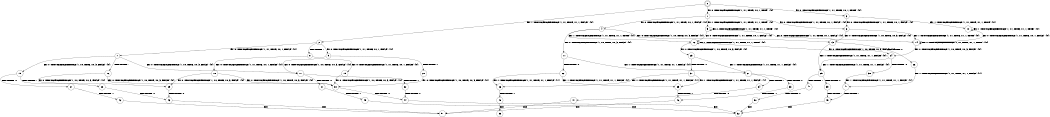digraph BCG {
size = "7, 10.5";
center = TRUE;
node [shape = circle];
0 [peripheries = 2];
0 -> 1 [label = "EX !0 !ATOMIC_EXCH_BRANCH (1, +1, TRUE, +0, 1, TRUE) !{0}"];
0 -> 2 [label = "EX !1 !ATOMIC_EXCH_BRANCH (1, +1, TRUE, +1, 1, FALSE) !{0}"];
0 -> 3 [label = "EX !0 !ATOMIC_EXCH_BRANCH (1, +1, TRUE, +0, 1, TRUE) !{0}"];
1 -> 4 [label = "EX !0 !ATOMIC_EXCH_BRANCH (1, +1, TRUE, +0, 1, FALSE) !{0}"];
1 -> 5 [label = "EX !1 !ATOMIC_EXCH_BRANCH (1, +1, TRUE, +1, 1, TRUE) !{0}"];
1 -> 6 [label = "EX !0 !ATOMIC_EXCH_BRANCH (1, +1, TRUE, +0, 1, FALSE) !{0}"];
2 -> 7 [label = "EX !0 !ATOMIC_EXCH_BRANCH (1, +1, TRUE, +0, 1, FALSE) !{0}"];
2 -> 8 [label = "TERMINATE !1"];
2 -> 9 [label = "EX !0 !ATOMIC_EXCH_BRANCH (1, +1, TRUE, +0, 1, FALSE) !{0}"];
3 -> 10 [label = "EX !1 !ATOMIC_EXCH_BRANCH (1, +1, TRUE, +1, 1, TRUE) !{0}"];
3 -> 6 [label = "EX !0 !ATOMIC_EXCH_BRANCH (1, +1, TRUE, +0, 1, FALSE) !{0}"];
4 -> 11 [label = "EX !0 !ATOMIC_EXCH_BRANCH (1, +0, TRUE, +0, 3, FALSE) !{0}"];
4 -> 12 [label = "EX !1 !ATOMIC_EXCH_BRANCH (1, +1, TRUE, +1, 1, TRUE) !{0}"];
4 -> 13 [label = "EX !0 !ATOMIC_EXCH_BRANCH (1, +0, TRUE, +0, 3, FALSE) !{0}"];
5 -> 12 [label = "EX !0 !ATOMIC_EXCH_BRANCH (1, +1, TRUE, +0, 1, FALSE) !{0}"];
5 -> 5 [label = "EX !1 !ATOMIC_EXCH_BRANCH (1, +1, TRUE, +1, 1, TRUE) !{0}"];
5 -> 14 [label = "EX !0 !ATOMIC_EXCH_BRANCH (1, +1, TRUE, +0, 1, FALSE) !{0}"];
6 -> 14 [label = "EX !1 !ATOMIC_EXCH_BRANCH (1, +1, TRUE, +1, 1, TRUE) !{0}"];
6 -> 13 [label = "EX !0 !ATOMIC_EXCH_BRANCH (1, +0, TRUE, +0, 3, FALSE) !{0}"];
7 -> 15 [label = "EX !0 !ATOMIC_EXCH_BRANCH (1, +0, TRUE, +0, 3, FALSE) !{0}"];
7 -> 16 [label = "TERMINATE !1"];
7 -> 17 [label = "EX !0 !ATOMIC_EXCH_BRANCH (1, +0, TRUE, +0, 3, FALSE) !{0}"];
8 -> 18 [label = "EX !0 !ATOMIC_EXCH_BRANCH (1, +1, TRUE, +0, 1, FALSE) !{0}"];
8 -> 19 [label = "EX !0 !ATOMIC_EXCH_BRANCH (1, +1, TRUE, +0, 1, FALSE) !{0}"];
9 -> 20 [label = "TERMINATE !1"];
9 -> 17 [label = "EX !0 !ATOMIC_EXCH_BRANCH (1, +0, TRUE, +0, 3, FALSE) !{0}"];
10 -> 10 [label = "EX !1 !ATOMIC_EXCH_BRANCH (1, +1, TRUE, +1, 1, TRUE) !{0}"];
10 -> 14 [label = "EX !0 !ATOMIC_EXCH_BRANCH (1, +1, TRUE, +0, 1, FALSE) !{0}"];
11 -> 21 [label = "EX !1 !ATOMIC_EXCH_BRANCH (1, +1, TRUE, +1, 1, FALSE) !{0}"];
11 -> 22 [label = "TERMINATE !0"];
12 -> 23 [label = "EX !0 !ATOMIC_EXCH_BRANCH (1, +0, TRUE, +0, 3, FALSE) !{0}"];
12 -> 12 [label = "EX !1 !ATOMIC_EXCH_BRANCH (1, +1, TRUE, +1, 1, TRUE) !{0}"];
12 -> 24 [label = "EX !0 !ATOMIC_EXCH_BRANCH (1, +0, TRUE, +0, 3, FALSE) !{0}"];
13 -> 25 [label = "EX !1 !ATOMIC_EXCH_BRANCH (1, +1, TRUE, +1, 1, FALSE) !{0}"];
13 -> 26 [label = "TERMINATE !0"];
14 -> 14 [label = "EX !1 !ATOMIC_EXCH_BRANCH (1, +1, TRUE, +1, 1, TRUE) !{0}"];
14 -> 24 [label = "EX !0 !ATOMIC_EXCH_BRANCH (1, +0, TRUE, +0, 3, FALSE) !{0}"];
15 -> 27 [label = "TERMINATE !0"];
15 -> 28 [label = "TERMINATE !1"];
16 -> 29 [label = "EX !0 !ATOMIC_EXCH_BRANCH (1, +0, TRUE, +0, 3, FALSE) !{0}"];
16 -> 30 [label = "EX !0 !ATOMIC_EXCH_BRANCH (1, +0, TRUE, +0, 3, FALSE) !{0}"];
17 -> 31 [label = "TERMINATE !0"];
17 -> 32 [label = "TERMINATE !1"];
18 -> 29 [label = "EX !0 !ATOMIC_EXCH_BRANCH (1, +0, TRUE, +0, 3, FALSE) !{0}"];
18 -> 30 [label = "EX !0 !ATOMIC_EXCH_BRANCH (1, +0, TRUE, +0, 3, FALSE) !{0}"];
19 -> 30 [label = "EX !0 !ATOMIC_EXCH_BRANCH (1, +0, TRUE, +0, 3, FALSE) !{0}"];
20 -> 30 [label = "EX !0 !ATOMIC_EXCH_BRANCH (1, +0, TRUE, +0, 3, FALSE) !{0}"];
21 -> 33 [label = "TERMINATE !0"];
21 -> 34 [label = "TERMINATE !1"];
22 -> 35 [label = "EX !1 !ATOMIC_EXCH_BRANCH (1, +1, TRUE, +1, 1, FALSE) !{1}"];
22 -> 36 [label = "EX !1 !ATOMIC_EXCH_BRANCH (1, +1, TRUE, +1, 1, FALSE) !{1}"];
23 -> 21 [label = "EX !1 !ATOMIC_EXCH_BRANCH (1, +1, TRUE, +1, 1, FALSE) !{0}"];
23 -> 37 [label = "TERMINATE !0"];
24 -> 25 [label = "EX !1 !ATOMIC_EXCH_BRANCH (1, +1, TRUE, +1, 1, FALSE) !{0}"];
24 -> 38 [label = "TERMINATE !0"];
25 -> 39 [label = "TERMINATE !0"];
25 -> 40 [label = "TERMINATE !1"];
26 -> 41 [label = "EX !1 !ATOMIC_EXCH_BRANCH (1, +1, TRUE, +1, 1, FALSE) !{1}"];
27 -> 42 [label = "TERMINATE !1"];
28 -> 43 [label = "TERMINATE !0"];
29 -> 43 [label = "TERMINATE !0"];
30 -> 44 [label = "TERMINATE !0"];
31 -> 45 [label = "TERMINATE !1"];
32 -> 44 [label = "TERMINATE !0"];
33 -> 46 [label = "TERMINATE !1"];
34 -> 47 [label = "TERMINATE !0"];
35 -> 46 [label = "TERMINATE !1"];
36 -> 48 [label = "TERMINATE !1"];
37 -> 35 [label = "EX !1 !ATOMIC_EXCH_BRANCH (1, +1, TRUE, +1, 1, FALSE) !{1}"];
37 -> 36 [label = "EX !1 !ATOMIC_EXCH_BRANCH (1, +1, TRUE, +1, 1, FALSE) !{1}"];
38 -> 41 [label = "EX !1 !ATOMIC_EXCH_BRANCH (1, +1, TRUE, +1, 1, FALSE) !{1}"];
39 -> 49 [label = "TERMINATE !1"];
40 -> 50 [label = "TERMINATE !0"];
41 -> 49 [label = "TERMINATE !1"];
42 -> 51 [label = "exit"];
43 -> 51 [label = "exit"];
44 -> 52 [label = "exit"];
45 -> 52 [label = "exit"];
46 -> 51 [label = "exit"];
47 -> 51 [label = "exit"];
48 -> 53 [label = "exit"];
49 -> 52 [label = "exit"];
50 -> 52 [label = "exit"];
}
